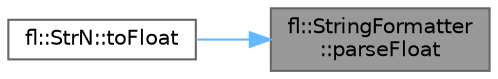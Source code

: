 digraph "fl::StringFormatter::parseFloat"
{
 // INTERACTIVE_SVG=YES
 // LATEX_PDF_SIZE
  bgcolor="transparent";
  edge [fontname=Helvetica,fontsize=10,labelfontname=Helvetica,labelfontsize=10];
  node [fontname=Helvetica,fontsize=10,shape=box,height=0.2,width=0.4];
  rankdir="RL";
  Node1 [id="Node000001",label="fl::StringFormatter\l::parseFloat",height=0.2,width=0.4,color="gray40", fillcolor="grey60", style="filled", fontcolor="black",tooltip=" "];
  Node1 -> Node2 [id="edge1_Node000001_Node000002",dir="back",color="steelblue1",style="solid",tooltip=" "];
  Node2 [id="Node000002",label="fl::StrN::toFloat",height=0.2,width=0.4,color="grey40", fillcolor="white", style="filled",URL="$dc/d96/classfl_1_1_str_n_ada1fdbf136adbc7c46b658a28f3b058a.html#ada1fdbf136adbc7c46b658a28f3b058a",tooltip=" "];
}
